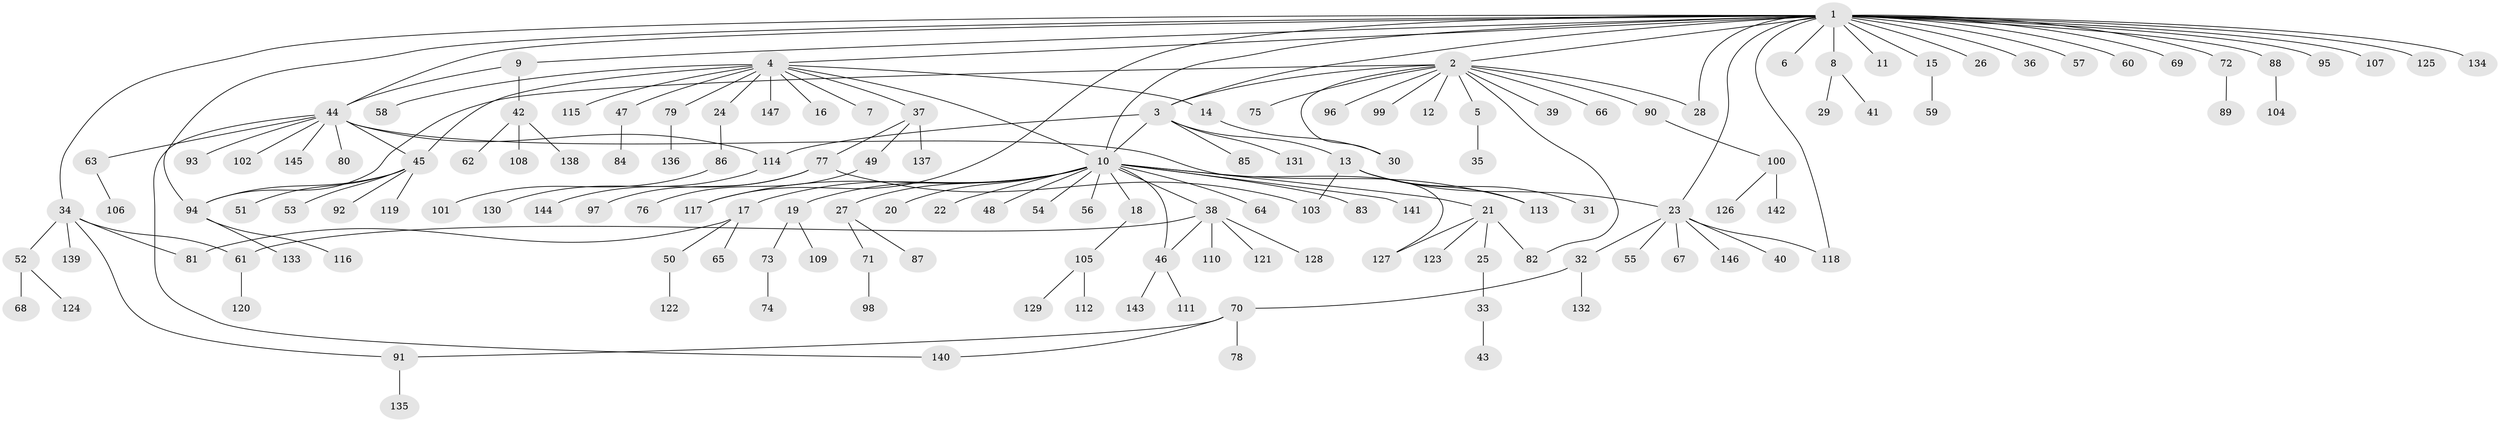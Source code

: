 // coarse degree distribution, {2: 0.24324324324324326, 18: 0.013513513513513514, 1: 0.5540540540540541, 11: 0.013513513513513514, 6: 0.013513513513513514, 10: 0.013513513513513514, 24: 0.013513513513513514, 3: 0.04054054054054054, 8: 0.013513513513513514, 4: 0.04054054054054054, 5: 0.04054054054054054}
// Generated by graph-tools (version 1.1) at 2025/36/03/04/25 23:36:54]
// undirected, 147 vertices, 168 edges
graph export_dot {
  node [color=gray90,style=filled];
  1;
  2;
  3;
  4;
  5;
  6;
  7;
  8;
  9;
  10;
  11;
  12;
  13;
  14;
  15;
  16;
  17;
  18;
  19;
  20;
  21;
  22;
  23;
  24;
  25;
  26;
  27;
  28;
  29;
  30;
  31;
  32;
  33;
  34;
  35;
  36;
  37;
  38;
  39;
  40;
  41;
  42;
  43;
  44;
  45;
  46;
  47;
  48;
  49;
  50;
  51;
  52;
  53;
  54;
  55;
  56;
  57;
  58;
  59;
  60;
  61;
  62;
  63;
  64;
  65;
  66;
  67;
  68;
  69;
  70;
  71;
  72;
  73;
  74;
  75;
  76;
  77;
  78;
  79;
  80;
  81;
  82;
  83;
  84;
  85;
  86;
  87;
  88;
  89;
  90;
  91;
  92;
  93;
  94;
  95;
  96;
  97;
  98;
  99;
  100;
  101;
  102;
  103;
  104;
  105;
  106;
  107;
  108;
  109;
  110;
  111;
  112;
  113;
  114;
  115;
  116;
  117;
  118;
  119;
  120;
  121;
  122;
  123;
  124;
  125;
  126;
  127;
  128;
  129;
  130;
  131;
  132;
  133;
  134;
  135;
  136;
  137;
  138;
  139;
  140;
  141;
  142;
  143;
  144;
  145;
  146;
  147;
  1 -- 2;
  1 -- 3;
  1 -- 4;
  1 -- 6;
  1 -- 8;
  1 -- 9;
  1 -- 10;
  1 -- 11;
  1 -- 15;
  1 -- 23;
  1 -- 26;
  1 -- 28;
  1 -- 34;
  1 -- 36;
  1 -- 44;
  1 -- 57;
  1 -- 60;
  1 -- 69;
  1 -- 72;
  1 -- 88;
  1 -- 94;
  1 -- 95;
  1 -- 107;
  1 -- 117;
  1 -- 118;
  1 -- 125;
  1 -- 134;
  2 -- 3;
  2 -- 5;
  2 -- 12;
  2 -- 28;
  2 -- 30;
  2 -- 39;
  2 -- 66;
  2 -- 75;
  2 -- 82;
  2 -- 90;
  2 -- 94;
  2 -- 96;
  2 -- 99;
  3 -- 10;
  3 -- 13;
  3 -- 85;
  3 -- 114;
  3 -- 131;
  4 -- 7;
  4 -- 10;
  4 -- 14;
  4 -- 16;
  4 -- 24;
  4 -- 37;
  4 -- 45;
  4 -- 47;
  4 -- 58;
  4 -- 79;
  4 -- 115;
  4 -- 147;
  5 -- 35;
  8 -- 29;
  8 -- 41;
  9 -- 42;
  9 -- 44;
  10 -- 17;
  10 -- 18;
  10 -- 19;
  10 -- 20;
  10 -- 21;
  10 -- 22;
  10 -- 27;
  10 -- 38;
  10 -- 46;
  10 -- 48;
  10 -- 54;
  10 -- 56;
  10 -- 64;
  10 -- 83;
  10 -- 113;
  10 -- 117;
  10 -- 141;
  13 -- 23;
  13 -- 31;
  13 -- 103;
  13 -- 113;
  14 -- 30;
  15 -- 59;
  17 -- 50;
  17 -- 65;
  17 -- 81;
  18 -- 105;
  19 -- 73;
  19 -- 109;
  21 -- 25;
  21 -- 82;
  21 -- 123;
  21 -- 127;
  23 -- 32;
  23 -- 40;
  23 -- 55;
  23 -- 67;
  23 -- 118;
  23 -- 146;
  24 -- 86;
  25 -- 33;
  27 -- 71;
  27 -- 87;
  32 -- 70;
  32 -- 132;
  33 -- 43;
  34 -- 52;
  34 -- 61;
  34 -- 81;
  34 -- 91;
  34 -- 139;
  37 -- 49;
  37 -- 77;
  37 -- 137;
  38 -- 46;
  38 -- 61;
  38 -- 110;
  38 -- 121;
  38 -- 128;
  42 -- 62;
  42 -- 108;
  42 -- 138;
  44 -- 45;
  44 -- 63;
  44 -- 80;
  44 -- 93;
  44 -- 102;
  44 -- 114;
  44 -- 127;
  44 -- 140;
  44 -- 145;
  45 -- 51;
  45 -- 53;
  45 -- 92;
  45 -- 94;
  45 -- 119;
  46 -- 111;
  46 -- 143;
  47 -- 84;
  49 -- 76;
  50 -- 122;
  52 -- 68;
  52 -- 124;
  61 -- 120;
  63 -- 106;
  70 -- 78;
  70 -- 91;
  70 -- 140;
  71 -- 98;
  72 -- 89;
  73 -- 74;
  77 -- 97;
  77 -- 103;
  77 -- 144;
  79 -- 136;
  86 -- 101;
  88 -- 104;
  90 -- 100;
  91 -- 135;
  94 -- 116;
  94 -- 133;
  100 -- 126;
  100 -- 142;
  105 -- 112;
  105 -- 129;
  114 -- 130;
}
